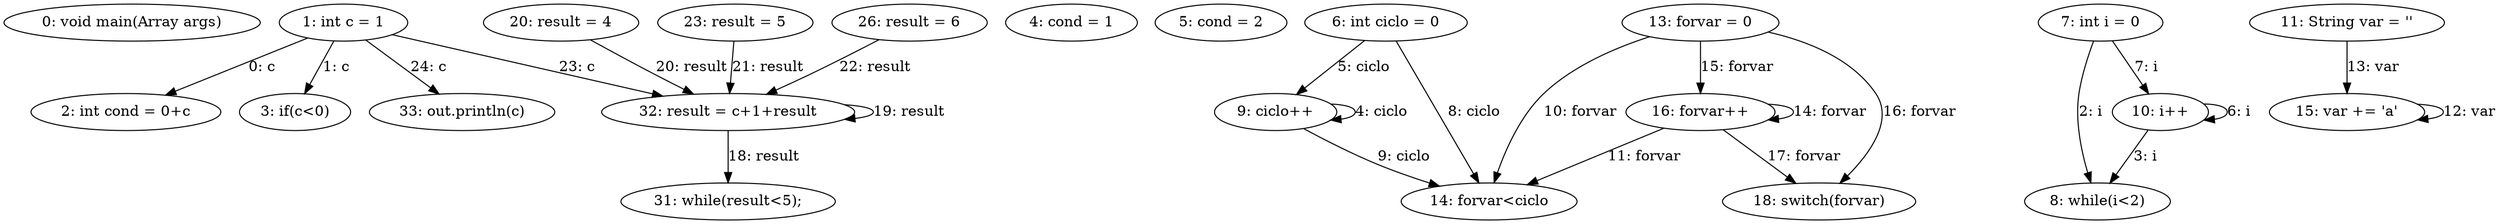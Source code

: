 digraph G {
  1 [ label="0: void main(Array args)" ];
  2 [ label="1: int c = 1" ];
  3 [ label="2: int cond = 0+c" ];
  4 [ label="3: if(c<0)" ];
  5 [ label="4: cond = 1" ];
  6 [ label="5: cond = 2" ];
  7 [ label="6: int ciclo = 0" ];
  8 [ label="7: int i = 0" ];
  9 [ label="8: while(i<2)" ];
  10 [ label="9: ciclo++" ];
  11 [ label="10: i++" ];
  12 [ label="11: String var = ''" ];
  13 [ label="13: forvar = 0" ];
  14 [ label="14: forvar<ciclo" ];
  15 [ label="15: var += 'a'" ];
  16 [ label="16: forvar++" ];
  17 [ label="18: switch(forvar)" ];
  18 [ label="20: result = 4" ];
  19 [ label="23: result = 5" ];
  20 [ label="26: result = 6" ];
  21 [ label="31: while(result<5);" ];
  22 [ label="32: result = c+1+result" ];
  23 [ label="33: out.println(c)" ];
  2 -> 3 [ label="0: c" ];
  2 -> 4 [ label="1: c" ];
  8 -> 9 [ label="2: i" ];
  11 -> 9 [ label="3: i" ];
  10 -> 10 [ label="4: ciclo" ];
  7 -> 10 [ label="5: ciclo" ];
  11 -> 11 [ label="6: i" ];
  8 -> 11 [ label="7: i" ];
  7 -> 14 [ label="8: ciclo" ];
  10 -> 14 [ label="9: ciclo" ];
  13 -> 14 [ label="10: forvar" ];
  16 -> 14 [ label="11: forvar" ];
  15 -> 15 [ label="12: var" ];
  12 -> 15 [ label="13: var" ];
  16 -> 16 [ label="14: forvar" ];
  13 -> 16 [ label="15: forvar" ];
  13 -> 17 [ label="16: forvar" ];
  16 -> 17 [ label="17: forvar" ];
  22 -> 21 [ label="18: result" ];
  22 -> 22 [ label="19: result" ];
  18 -> 22 [ label="20: result" ];
  19 -> 22 [ label="21: result" ];
  20 -> 22 [ label="22: result" ];
  2 -> 22 [ label="23: c" ];
  2 -> 23 [ label="24: c" ];
}
